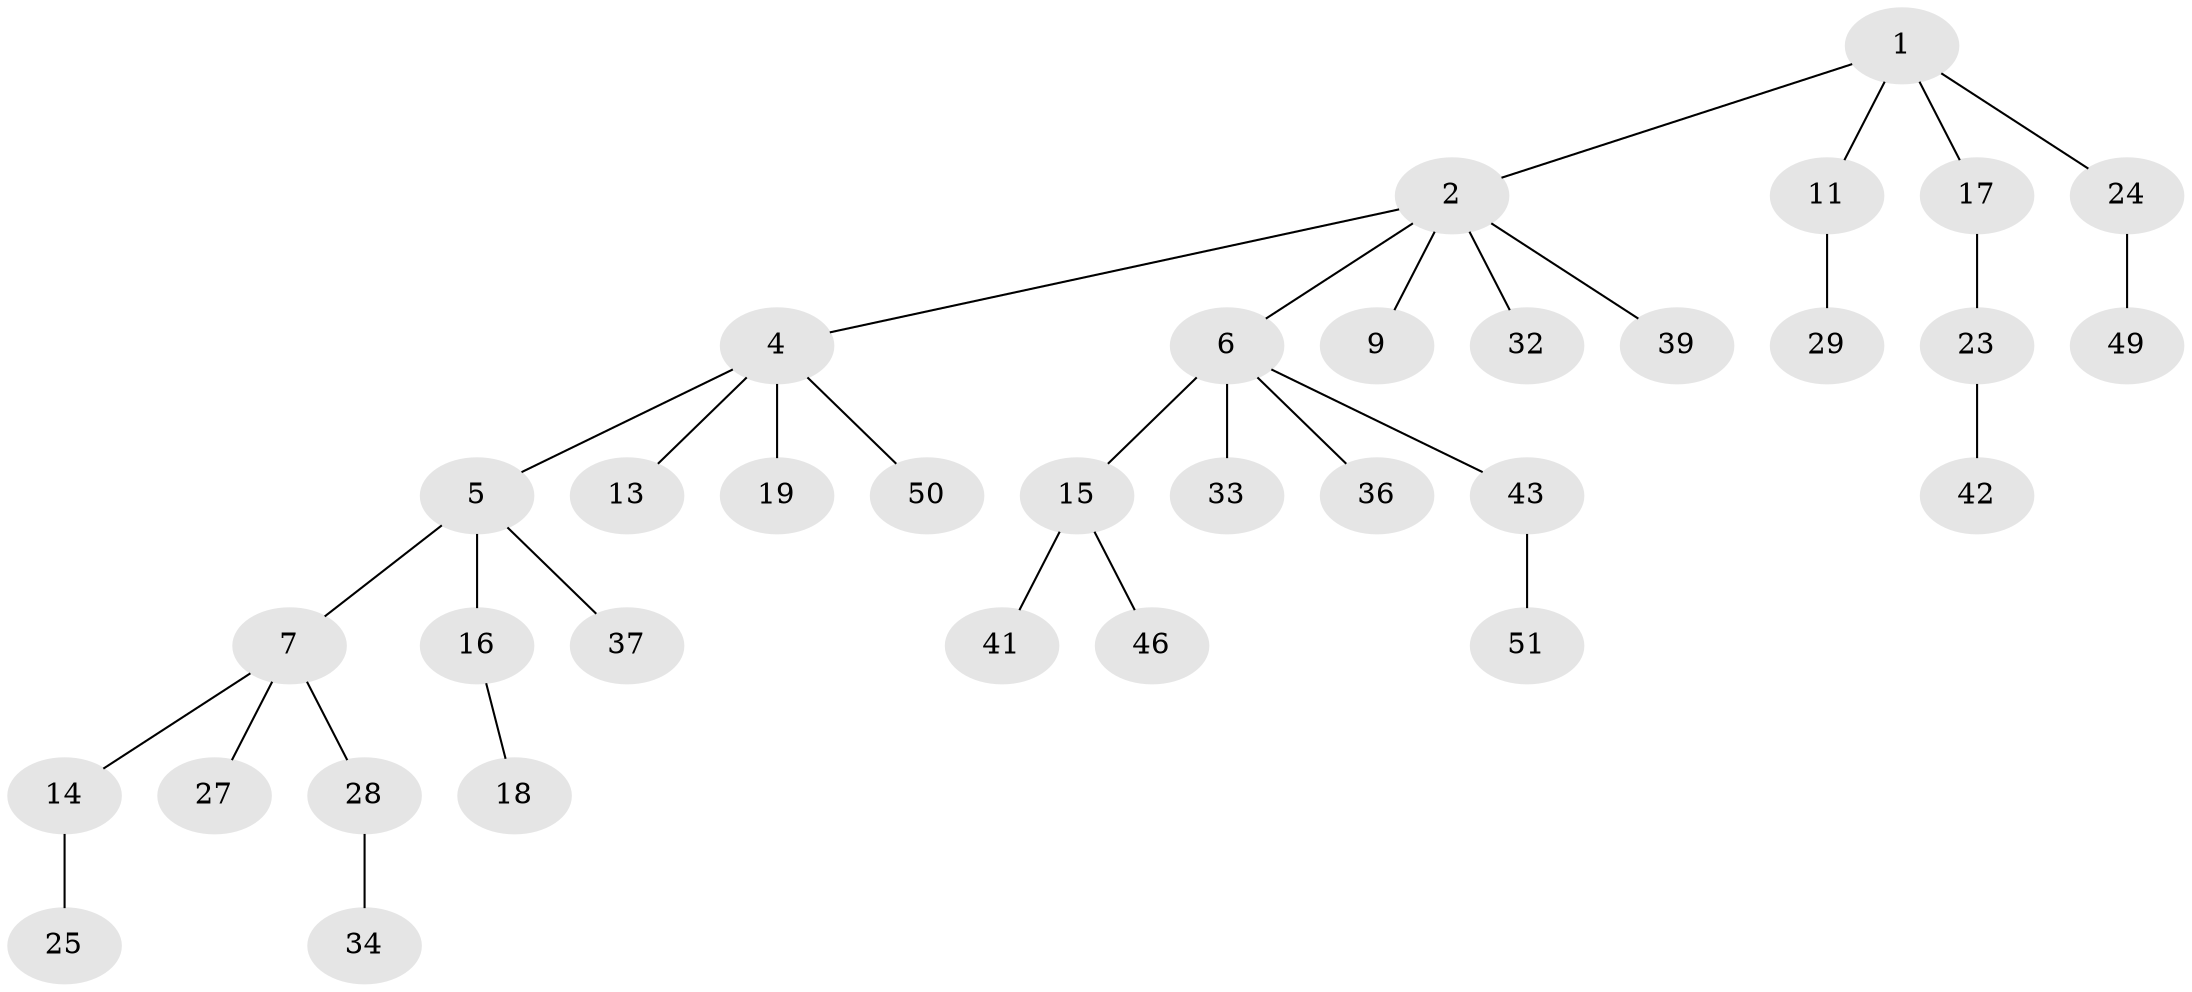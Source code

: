 // original degree distribution, {4: 0.09803921568627451, 5: 0.0392156862745098, 3: 0.13725490196078433, 2: 0.23529411764705882, 1: 0.49019607843137253}
// Generated by graph-tools (version 1.1) at 2025/42/03/06/25 10:42:03]
// undirected, 34 vertices, 33 edges
graph export_dot {
graph [start="1"]
  node [color=gray90,style=filled];
  1 [super="+21"];
  2 [super="+3"];
  4 [super="+10"];
  5 [super="+35"];
  6 [super="+12"];
  7 [super="+8"];
  9 [super="+22"];
  11 [super="+31"];
  13 [super="+20"];
  14 [super="+44"];
  15 [super="+30"];
  16 [super="+26"];
  17;
  18;
  19;
  23 [super="+40"];
  24 [super="+48"];
  25 [super="+38"];
  27;
  28;
  29;
  32;
  33;
  34 [super="+45"];
  36;
  37;
  39;
  41;
  42;
  43 [super="+47"];
  46;
  49;
  50;
  51;
  1 -- 2;
  1 -- 11;
  1 -- 17;
  1 -- 24;
  2 -- 9;
  2 -- 39;
  2 -- 32;
  2 -- 4;
  2 -- 6;
  4 -- 5;
  4 -- 19;
  4 -- 50;
  4 -- 13;
  5 -- 7;
  5 -- 16;
  5 -- 37;
  6 -- 15;
  6 -- 36;
  6 -- 43;
  6 -- 33;
  7 -- 28;
  7 -- 27;
  7 -- 14;
  11 -- 29;
  14 -- 25;
  15 -- 41;
  15 -- 46;
  16 -- 18;
  17 -- 23;
  23 -- 42;
  24 -- 49;
  28 -- 34;
  43 -- 51;
}
